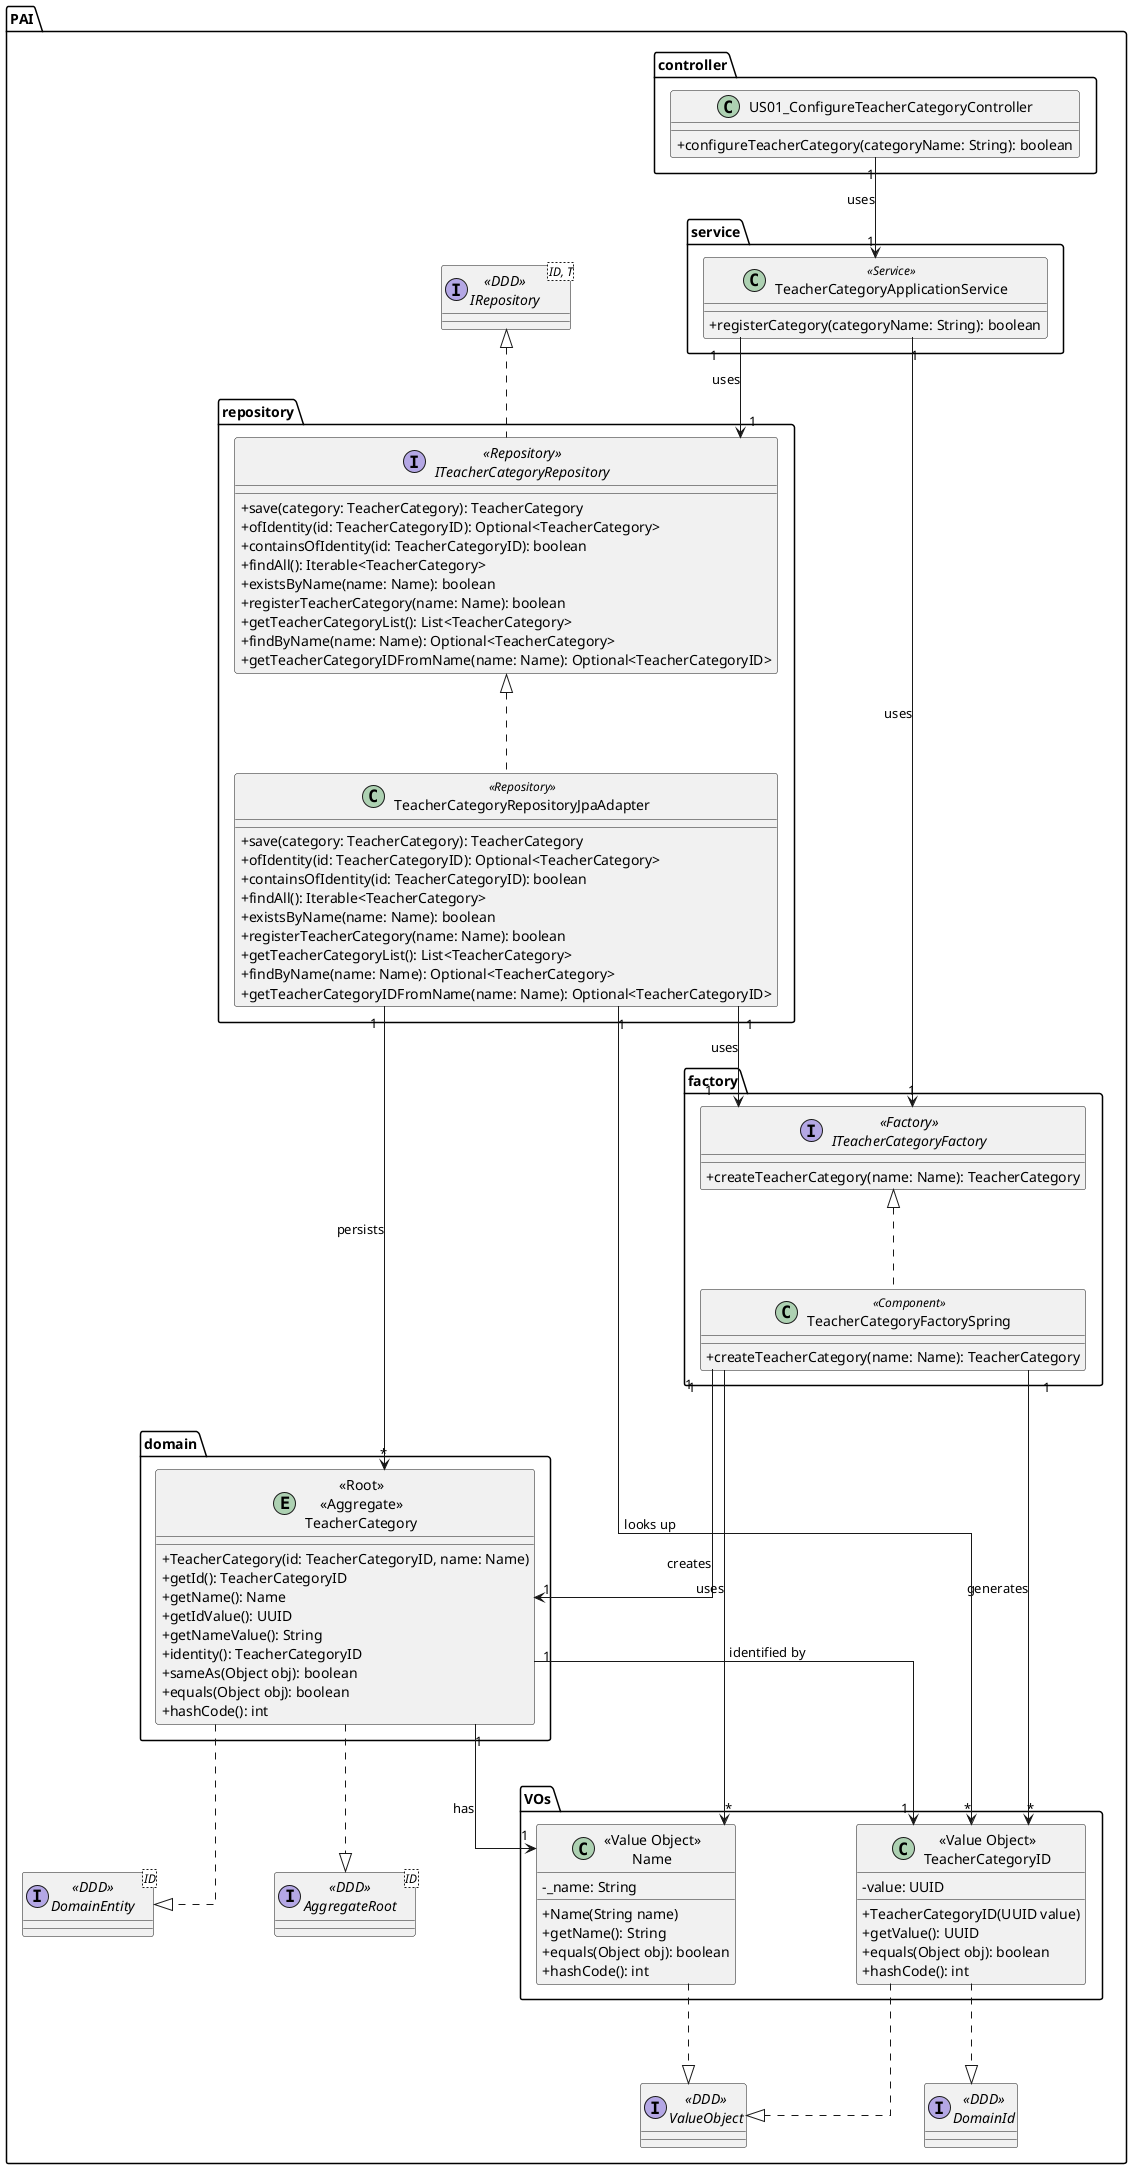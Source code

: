 @startuml

skinparam linetype ortho
skinparam nodesep 120
skinparam ranksep 100
skinparam classAttributeIconSize 0

package "PAI" {

  ' ======= DDD Base Interfaces =======
  interface "<<DDD>>\nAggregateRoot<ID>" as IAggregateRoot
  interface "<<DDD>>\nDomainEntity<ID>" as IDomainEntity
  interface "<<DDD>>\nValueObject" as IValueObject
  interface "<<DDD>>\nDomainId" as IDomainId
  interface "<<DDD>>\nIRepository<ID, T>" as IRepository

  ' ======= VALUE OBJECTS =======
  package "VOs" {
    class "<<Value Object>>\nName" as VOName {
      - _name: String
      + Name(String name)
      + getName(): String
      + equals(Object obj): boolean
      + hashCode(): int
    }

    class "<<Value Object>>\nTeacherCategoryID" as VOId {
      - value: UUID
      + TeacherCategoryID(UUID value)
      + getValue(): UUID
      + equals(Object obj): boolean
      + hashCode(): int
    }

    VOId ..|> IDomainId
    VOId ..|> IValueObject
    VOName ..|> IValueObject
  }

  ' ======= AGGREGATE =======
  package "domain" {
    entity "<<Root>>\n<<Aggregate>>\nTeacherCategory" as TCA {
      + TeacherCategory(id: TeacherCategoryID, name: Name)
      + getId(): TeacherCategoryID
      + getName(): Name
      + getIdValue(): UUID
      + getNameValue(): String
      + identity(): TeacherCategoryID
      + sameAs(Object obj): boolean
      + equals(Object obj): boolean
      + hashCode(): int
    }
  }

  ' === Associações com cardinalidade ===
  TCA "1" --> "1" VOName : has
  TCA "1" --> "1" VOId : identified by
  TCA ..|> IAggregateRoot
  TCA ..|> IDomainEntity

  ' ======= FACTORY =======
  package "factory" {
    interface "<<Factory>>\nITeacherCategoryFactory" as IFactory {
      + createTeacherCategory(name: Name): TeacherCategory
    }

    class "TeacherCategoryFactorySpring" as FactoryImpl <<Component>> {
      + createTeacherCategory(name: Name): TeacherCategory
    }

    IFactory <|.. FactoryImpl
    FactoryImpl "1" --> "1" TCA : creates
    FactoryImpl "1" --> "*" VOName : uses
    FactoryImpl "1" --> "*" VOId : generates
  }

  ' ======= REPOSITORY =======
  package "repository" {
    interface "<<Repository>>\nITeacherCategoryRepository" as IRepo {
      + save(category: TeacherCategory): TeacherCategory
      + ofIdentity(id: TeacherCategoryID): Optional<TeacherCategory>
      + containsOfIdentity(id: TeacherCategoryID): boolean
      + findAll(): Iterable<TeacherCategory>
      + existsByName(name: Name): boolean
      + registerTeacherCategory(name: Name): boolean
      + getTeacherCategoryList(): List<TeacherCategory>
      + findByName(name: Name): Optional<TeacherCategory>
      + getTeacherCategoryIDFromName(name: Name): Optional<TeacherCategoryID>
    }

    class "TeacherCategoryRepositoryJpaAdapter" as RepoImpl <<Repository>> {
      + save(category: TeacherCategory): TeacherCategory
      + ofIdentity(id: TeacherCategoryID): Optional<TeacherCategory>
      + containsOfIdentity(id: TeacherCategoryID): boolean
      + findAll(): Iterable<TeacherCategory>
      + existsByName(name: Name): boolean
      + registerTeacherCategory(name: Name): boolean
      + getTeacherCategoryList(): List<TeacherCategory>
      + findByName(name: Name): Optional<TeacherCategory>
      + getTeacherCategoryIDFromName(name: Name): Optional<TeacherCategoryID>
    }

    IRepository <|.. IRepo
    IRepo <|.. RepoImpl

    RepoImpl "1" --> "*" TCA : persists
    RepoImpl "1" --> "*" VOId : looks up
    RepoImpl "1" --> "1" IFactory : uses
  }

  ' ======= SERVICE =======
  package "service" {
    class "TeacherCategoryApplicationService" as AppService <<Service>> {
      + registerCategory(categoryName: String): boolean
    }

    AppService "1" --> "1" IRepo : uses
    AppService "1" --> "1" IFactory : uses
  }

  ' ======= CONTROLLER =======
  package "controller" {
    class "US01_ConfigureTeacherCategoryController" as Controller {
      + configureTeacherCategory(categoryName: String): boolean
    }

    Controller "1" --> "1" AppService : uses
  }

}

@enduml
